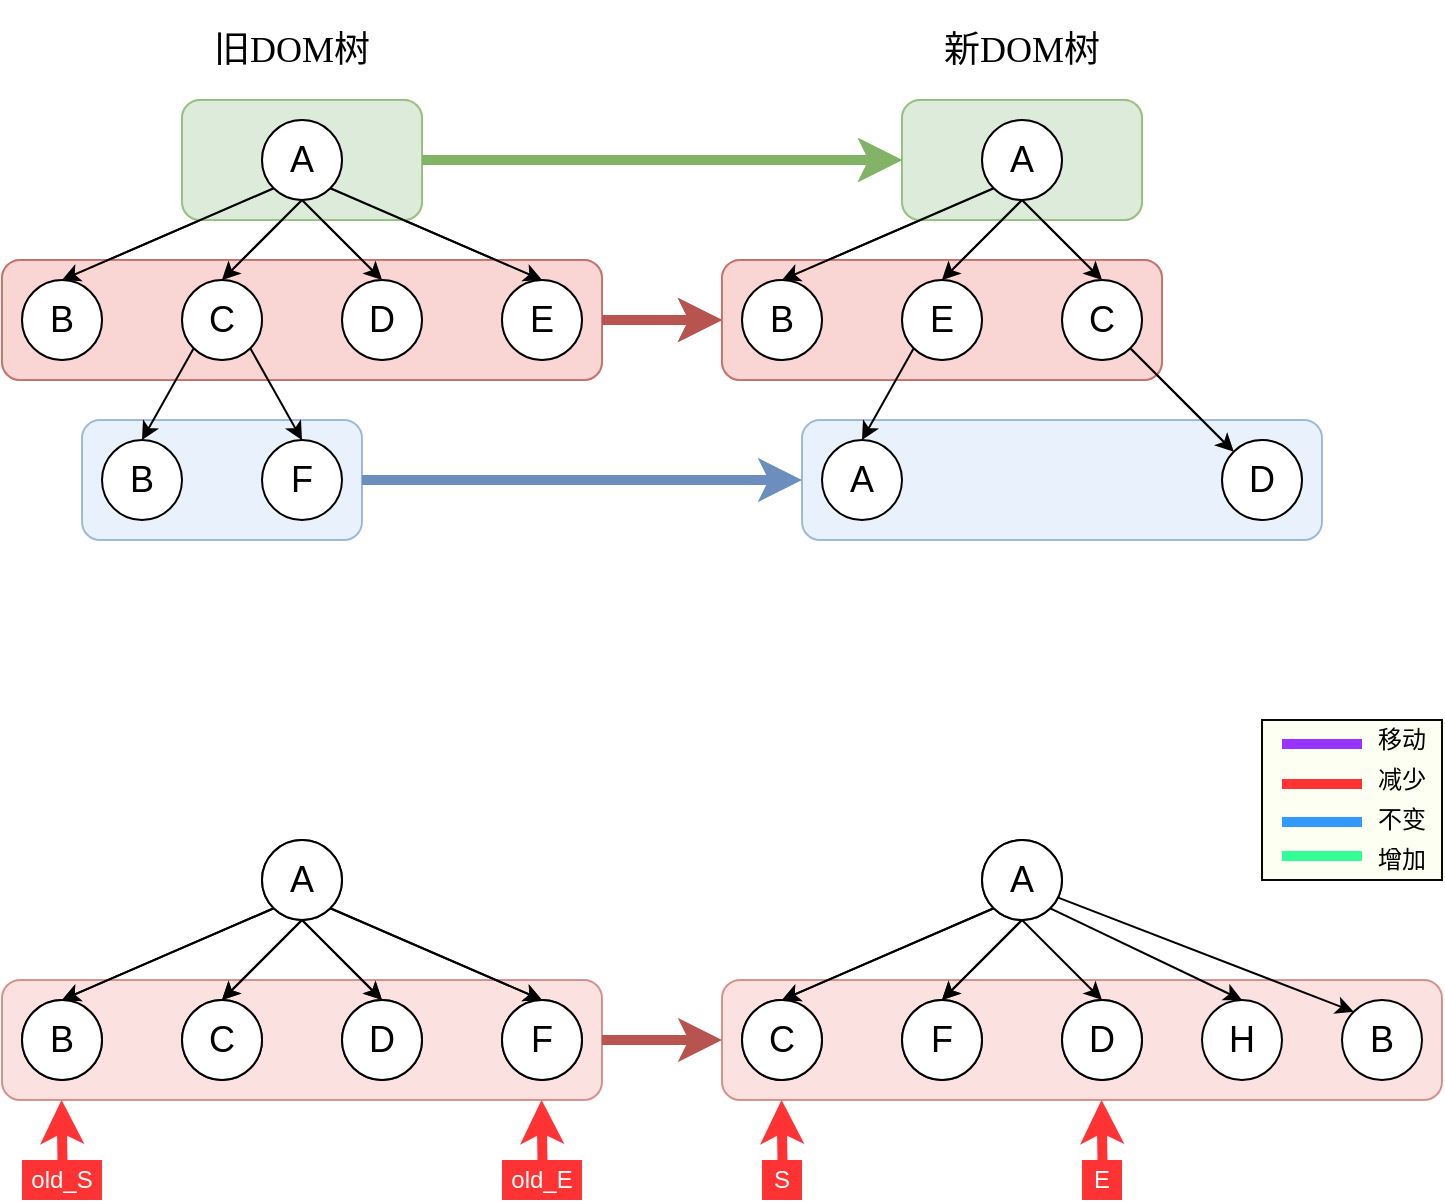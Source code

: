<mxfile version="14.2.7" type="github">
  <diagram id="vv8O67tImIsYpwHOuYqv" name="Page-1">
    <mxGraphModel dx="1550" dy="836" grid="1" gridSize="10" guides="1" tooltips="1" connect="1" arrows="1" fold="1" page="1" pageScale="1" pageWidth="827" pageHeight="1169" math="0" shadow="0">
      <root>
        <mxCell id="0" />
        <mxCell id="1" parent="0" />
        <mxCell id="xLEmRWIhqkkdyBfKkRF5-9" style="edgeStyle=none;rounded=0;orthogonalLoop=1;jettySize=auto;html=1;exitX=1;exitY=0.5;exitDx=0;exitDy=0;entryX=0;entryY=0.5;entryDx=0;entryDy=0;fillColor=#dae8fc;strokeColor=#6c8ebf;strokeWidth=5;" edge="1" parent="1" source="xLEmRWIhqkkdyBfKkRF5-8" target="DXlCyL1Qz88-cnKDvmDq-8">
          <mxGeometry relative="1" as="geometry" />
        </mxCell>
        <mxCell id="xLEmRWIhqkkdyBfKkRF5-8" value="" style="rounded=1;whiteSpace=wrap;html=1;fillColor=#dae8fc;strokeColor=#6c8ebf;opacity=60;" vertex="1" parent="1">
          <mxGeometry x="80" y="250" width="140" height="60" as="geometry" />
        </mxCell>
        <mxCell id="DXlCyL1Qz88-cnKDvmDq-97" value="" style="rounded=1;whiteSpace=wrap;html=1;fillColor=#f8cecc;strokeColor=#b85450;opacity=60;" parent="1" vertex="1">
          <mxGeometry x="40" y="530" width="300" height="60" as="geometry" />
        </mxCell>
        <mxCell id="DXlCyL1Qz88-cnKDvmDq-98" value="" style="rounded=1;whiteSpace=wrap;html=1;fillColor=#f8cecc;strokeColor=#b85450;opacity=60;" parent="1" vertex="1">
          <mxGeometry x="400" y="530" width="360" height="60" as="geometry" />
        </mxCell>
        <mxCell id="DXlCyL1Qz88-cnKDvmDq-99" style="edgeStyle=orthogonalEdgeStyle;rounded=0;orthogonalLoop=1;jettySize=auto;html=1;exitX=1;exitY=0.5;exitDx=0;exitDy=0;entryX=0;entryY=0.5;entryDx=0;entryDy=0;strokeWidth=5;fillColor=#f8cecc;strokeColor=#b85450;" parent="1" edge="1">
          <mxGeometry relative="1" as="geometry">
            <mxPoint x="340" y="560" as="sourcePoint" />
            <mxPoint x="400" y="560" as="targetPoint" />
          </mxGeometry>
        </mxCell>
        <mxCell id="DXlCyL1Qz88-cnKDvmDq-34" value="" style="rounded=1;whiteSpace=wrap;html=1;fillColor=#f8cecc;strokeColor=#b85450;opacity=60;" parent="1" vertex="1">
          <mxGeometry x="400" y="170" width="220" height="60" as="geometry" />
        </mxCell>
        <mxCell id="DXlCyL1Qz88-cnKDvmDq-33" value="" style="rounded=1;whiteSpace=wrap;html=1;fillColor=#f8cecc;strokeColor=#b85450;opacity=60;" parent="1" vertex="1">
          <mxGeometry x="40" y="170" width="300" height="60" as="geometry" />
        </mxCell>
        <mxCell id="DXlCyL1Qz88-cnKDvmDq-30" value="" style="rounded=1;whiteSpace=wrap;html=1;fillColor=#d5e8d4;strokeColor=#82b366;opacity=60;" parent="1" vertex="1">
          <mxGeometry x="130" y="90" width="120" height="60" as="geometry" />
        </mxCell>
        <mxCell id="DXlCyL1Qz88-cnKDvmDq-31" value="" style="rounded=1;whiteSpace=wrap;html=1;fillColor=#d5e8d4;strokeColor=#82b366;opacity=60;" parent="1" vertex="1">
          <mxGeometry x="490" y="90" width="120" height="60" as="geometry" />
        </mxCell>
        <mxCell id="V1IsNGdMlHH5mV4LZ8SK-8" style="rounded=0;orthogonalLoop=1;jettySize=auto;html=1;exitX=0;exitY=1;exitDx=0;exitDy=0;entryX=0.5;entryY=0;entryDx=0;entryDy=0;" parent="1" source="V1IsNGdMlHH5mV4LZ8SK-2" target="V1IsNGdMlHH5mV4LZ8SK-4" edge="1">
          <mxGeometry relative="1" as="geometry" />
        </mxCell>
        <mxCell id="V1IsNGdMlHH5mV4LZ8SK-9" style="edgeStyle=none;rounded=0;orthogonalLoop=1;jettySize=auto;html=1;exitX=0.5;exitY=1;exitDx=0;exitDy=0;entryX=0.5;entryY=0;entryDx=0;entryDy=0;" parent="1" source="V1IsNGdMlHH5mV4LZ8SK-2" target="V1IsNGdMlHH5mV4LZ8SK-5" edge="1">
          <mxGeometry relative="1" as="geometry" />
        </mxCell>
        <mxCell id="V1IsNGdMlHH5mV4LZ8SK-10" style="edgeStyle=none;rounded=0;orthogonalLoop=1;jettySize=auto;html=1;exitX=0.5;exitY=1;exitDx=0;exitDy=0;entryX=0.5;entryY=0;entryDx=0;entryDy=0;" parent="1" source="V1IsNGdMlHH5mV4LZ8SK-2" target="V1IsNGdMlHH5mV4LZ8SK-6" edge="1">
          <mxGeometry relative="1" as="geometry" />
        </mxCell>
        <mxCell id="V1IsNGdMlHH5mV4LZ8SK-11" style="edgeStyle=none;rounded=0;orthogonalLoop=1;jettySize=auto;html=1;exitX=1;exitY=1;exitDx=0;exitDy=0;entryX=0.5;entryY=0;entryDx=0;entryDy=0;" parent="1" source="V1IsNGdMlHH5mV4LZ8SK-2" target="V1IsNGdMlHH5mV4LZ8SK-7" edge="1">
          <mxGeometry relative="1" as="geometry" />
        </mxCell>
        <mxCell id="V1IsNGdMlHH5mV4LZ8SK-2" value="&lt;font style=&quot;font-size: 18px&quot;&gt;A&lt;/font&gt;" style="ellipse;whiteSpace=wrap;html=1;aspect=fixed;" parent="1" vertex="1">
          <mxGeometry x="170" y="100" width="40" height="40" as="geometry" />
        </mxCell>
        <mxCell id="V1IsNGdMlHH5mV4LZ8SK-4" value="&lt;font style=&quot;font-size: 18px&quot;&gt;B&lt;/font&gt;" style="ellipse;whiteSpace=wrap;html=1;aspect=fixed;" parent="1" vertex="1">
          <mxGeometry x="50" y="180" width="40" height="40" as="geometry" />
        </mxCell>
        <mxCell id="V1IsNGdMlHH5mV4LZ8SK-5" value="&lt;font style=&quot;font-size: 18px&quot;&gt;C&lt;/font&gt;" style="ellipse;whiteSpace=wrap;html=1;aspect=fixed;" parent="1" vertex="1">
          <mxGeometry x="130" y="180" width="40" height="40" as="geometry" />
        </mxCell>
        <mxCell id="V1IsNGdMlHH5mV4LZ8SK-6" value="&lt;font style=&quot;font-size: 18px&quot;&gt;D&lt;/font&gt;" style="ellipse;whiteSpace=wrap;html=1;aspect=fixed;" parent="1" vertex="1">
          <mxGeometry x="210" y="180" width="40" height="40" as="geometry" />
        </mxCell>
        <mxCell id="V1IsNGdMlHH5mV4LZ8SK-7" value="&lt;font style=&quot;font-size: 18px&quot;&gt;E&lt;/font&gt;" style="ellipse;whiteSpace=wrap;html=1;aspect=fixed;" parent="1" vertex="1">
          <mxGeometry x="290" y="180" width="40" height="40" as="geometry" />
        </mxCell>
        <mxCell id="V1IsNGdMlHH5mV4LZ8SK-13" style="rounded=0;orthogonalLoop=1;jettySize=auto;html=1;exitX=0;exitY=1;exitDx=0;exitDy=0;entryX=0.5;entryY=0;entryDx=0;entryDy=0;" parent="1" source="V1IsNGdMlHH5mV4LZ8SK-17" target="V1IsNGdMlHH5mV4LZ8SK-18" edge="1">
          <mxGeometry relative="1" as="geometry" />
        </mxCell>
        <mxCell id="V1IsNGdMlHH5mV4LZ8SK-14" style="edgeStyle=none;rounded=0;orthogonalLoop=1;jettySize=auto;html=1;exitX=0.5;exitY=1;exitDx=0;exitDy=0;entryX=0.5;entryY=0;entryDx=0;entryDy=0;" parent="1" source="V1IsNGdMlHH5mV4LZ8SK-17" target="V1IsNGdMlHH5mV4LZ8SK-19" edge="1">
          <mxGeometry relative="1" as="geometry" />
        </mxCell>
        <mxCell id="V1IsNGdMlHH5mV4LZ8SK-15" style="edgeStyle=none;rounded=0;orthogonalLoop=1;jettySize=auto;html=1;exitX=0.5;exitY=1;exitDx=0;exitDy=0;entryX=0.5;entryY=0;entryDx=0;entryDy=0;" parent="1" source="V1IsNGdMlHH5mV4LZ8SK-17" target="V1IsNGdMlHH5mV4LZ8SK-20" edge="1">
          <mxGeometry relative="1" as="geometry" />
        </mxCell>
        <mxCell id="V1IsNGdMlHH5mV4LZ8SK-16" style="edgeStyle=none;rounded=0;orthogonalLoop=1;jettySize=auto;html=1;exitX=1;exitY=1;exitDx=0;exitDy=0;entryX=0;entryY=0;entryDx=0;entryDy=0;" parent="1" source="V1IsNGdMlHH5mV4LZ8SK-20" target="V1IsNGdMlHH5mV4LZ8SK-21" edge="1">
          <mxGeometry relative="1" as="geometry" />
        </mxCell>
        <mxCell id="V1IsNGdMlHH5mV4LZ8SK-17" value="&lt;font style=&quot;font-size: 18px&quot;&gt;A&lt;/font&gt;" style="ellipse;whiteSpace=wrap;html=1;aspect=fixed;" parent="1" vertex="1">
          <mxGeometry x="530" y="100" width="40" height="40" as="geometry" />
        </mxCell>
        <mxCell id="V1IsNGdMlHH5mV4LZ8SK-18" value="&lt;font style=&quot;font-size: 18px&quot;&gt;B&lt;/font&gt;" style="ellipse;whiteSpace=wrap;html=1;aspect=fixed;" parent="1" vertex="1">
          <mxGeometry x="410" y="180" width="40" height="40" as="geometry" />
        </mxCell>
        <mxCell id="V1IsNGdMlHH5mV4LZ8SK-19" value="&lt;font style=&quot;font-size: 18px&quot;&gt;E&lt;/font&gt;" style="ellipse;whiteSpace=wrap;html=1;aspect=fixed;" parent="1" vertex="1">
          <mxGeometry x="490" y="180" width="40" height="40" as="geometry" />
        </mxCell>
        <mxCell id="V1IsNGdMlHH5mV4LZ8SK-20" value="&lt;font style=&quot;font-size: 18px&quot;&gt;C&lt;/font&gt;" style="ellipse;whiteSpace=wrap;html=1;aspect=fixed;" parent="1" vertex="1">
          <mxGeometry x="570" y="180" width="40" height="40" as="geometry" />
        </mxCell>
        <mxCell id="V1IsNGdMlHH5mV4LZ8SK-21" value="&lt;font style=&quot;font-size: 18px&quot;&gt;D&lt;/font&gt;" style="ellipse;whiteSpace=wrap;html=1;aspect=fixed;" parent="1" vertex="1">
          <mxGeometry x="650" y="260" width="40" height="40" as="geometry" />
        </mxCell>
        <mxCell id="DXlCyL1Qz88-cnKDvmDq-4" style="edgeStyle=orthogonalEdgeStyle;rounded=0;orthogonalLoop=1;jettySize=auto;html=1;exitX=1;exitY=0.5;exitDx=0;exitDy=0;entryX=0;entryY=0.5;entryDx=0;entryDy=0;fillColor=#d5e8d4;strokeColor=#82b366;strokeWidth=5;" parent="1" source="DXlCyL1Qz88-cnKDvmDq-2" target="DXlCyL1Qz88-cnKDvmDq-3" edge="1">
          <mxGeometry relative="1" as="geometry" />
        </mxCell>
        <mxCell id="DXlCyL1Qz88-cnKDvmDq-2" value="" style="rounded=1;whiteSpace=wrap;html=1;fillColor=#d5e8d4;strokeColor=#82b366;opacity=60;" parent="1" vertex="1">
          <mxGeometry x="130" y="90" width="120" height="60" as="geometry" />
        </mxCell>
        <mxCell id="DXlCyL1Qz88-cnKDvmDq-3" value="" style="rounded=1;whiteSpace=wrap;html=1;fillColor=#d5e8d4;strokeColor=#82b366;opacity=60;" parent="1" vertex="1">
          <mxGeometry x="490" y="90" width="120" height="60" as="geometry" />
        </mxCell>
        <mxCell id="DXlCyL1Qz88-cnKDvmDq-7" style="edgeStyle=orthogonalEdgeStyle;rounded=0;orthogonalLoop=1;jettySize=auto;html=1;exitX=1;exitY=0.5;exitDx=0;exitDy=0;entryX=0;entryY=0.5;entryDx=0;entryDy=0;strokeWidth=5;fillColor=#f8cecc;strokeColor=#b85450;" parent="1" source="DXlCyL1Qz88-cnKDvmDq-5" target="DXlCyL1Qz88-cnKDvmDq-6" edge="1">
          <mxGeometry relative="1" as="geometry" />
        </mxCell>
        <mxCell id="DXlCyL1Qz88-cnKDvmDq-5" value="" style="rounded=1;whiteSpace=wrap;html=1;fillColor=#f8cecc;strokeColor=#b85450;opacity=60;" parent="1" vertex="1">
          <mxGeometry x="40" y="170" width="300" height="60" as="geometry" />
        </mxCell>
        <mxCell id="DXlCyL1Qz88-cnKDvmDq-6" value="" style="rounded=1;whiteSpace=wrap;html=1;fillColor=#f8cecc;strokeColor=#b85450;opacity=60;" parent="1" vertex="1">
          <mxGeometry x="400" y="170" width="220" height="60" as="geometry" />
        </mxCell>
        <mxCell id="DXlCyL1Qz88-cnKDvmDq-8" value="" style="rounded=1;whiteSpace=wrap;html=1;fillColor=#dae8fc;strokeColor=#6c8ebf;opacity=60;" parent="1" vertex="1">
          <mxGeometry x="440" y="250" width="260" height="60" as="geometry" />
        </mxCell>
        <mxCell id="DXlCyL1Qz88-cnKDvmDq-11" style="rounded=0;orthogonalLoop=1;jettySize=auto;html=1;exitX=0;exitY=1;exitDx=0;exitDy=0;entryX=0.5;entryY=0;entryDx=0;entryDy=0;" parent="1" source="DXlCyL1Qz88-cnKDvmDq-15" target="DXlCyL1Qz88-cnKDvmDq-16" edge="1">
          <mxGeometry relative="1" as="geometry" />
        </mxCell>
        <mxCell id="DXlCyL1Qz88-cnKDvmDq-12" style="edgeStyle=none;rounded=0;orthogonalLoop=1;jettySize=auto;html=1;exitX=0.5;exitY=1;exitDx=0;exitDy=0;entryX=0.5;entryY=0;entryDx=0;entryDy=0;" parent="1" source="DXlCyL1Qz88-cnKDvmDq-15" target="DXlCyL1Qz88-cnKDvmDq-17" edge="1">
          <mxGeometry relative="1" as="geometry" />
        </mxCell>
        <mxCell id="DXlCyL1Qz88-cnKDvmDq-13" style="edgeStyle=none;rounded=0;orthogonalLoop=1;jettySize=auto;html=1;exitX=0.5;exitY=1;exitDx=0;exitDy=0;entryX=0.5;entryY=0;entryDx=0;entryDy=0;" parent="1" source="DXlCyL1Qz88-cnKDvmDq-15" target="DXlCyL1Qz88-cnKDvmDq-18" edge="1">
          <mxGeometry relative="1" as="geometry" />
        </mxCell>
        <mxCell id="DXlCyL1Qz88-cnKDvmDq-14" style="edgeStyle=none;rounded=0;orthogonalLoop=1;jettySize=auto;html=1;exitX=1;exitY=1;exitDx=0;exitDy=0;entryX=0.5;entryY=0;entryDx=0;entryDy=0;" parent="1" source="DXlCyL1Qz88-cnKDvmDq-15" target="DXlCyL1Qz88-cnKDvmDq-19" edge="1">
          <mxGeometry relative="1" as="geometry" />
        </mxCell>
        <mxCell id="DXlCyL1Qz88-cnKDvmDq-15" value="&lt;font style=&quot;font-size: 18px&quot;&gt;A&lt;/font&gt;" style="ellipse;whiteSpace=wrap;html=1;aspect=fixed;" parent="1" vertex="1">
          <mxGeometry x="170" y="100" width="40" height="40" as="geometry" />
        </mxCell>
        <mxCell id="DXlCyL1Qz88-cnKDvmDq-16" value="&lt;font style=&quot;font-size: 18px&quot;&gt;B&lt;/font&gt;" style="ellipse;whiteSpace=wrap;html=1;aspect=fixed;" parent="1" vertex="1">
          <mxGeometry x="50" y="180" width="40" height="40" as="geometry" />
        </mxCell>
        <mxCell id="xLEmRWIhqkkdyBfKkRF5-3" style="rounded=0;orthogonalLoop=1;jettySize=auto;html=1;exitX=0;exitY=1;exitDx=0;exitDy=0;entryX=0.5;entryY=0;entryDx=0;entryDy=0;" edge="1" parent="1" source="DXlCyL1Qz88-cnKDvmDq-17" target="xLEmRWIhqkkdyBfKkRF5-2">
          <mxGeometry relative="1" as="geometry" />
        </mxCell>
        <mxCell id="xLEmRWIhqkkdyBfKkRF5-5" style="edgeStyle=none;rounded=0;orthogonalLoop=1;jettySize=auto;html=1;exitX=1;exitY=1;exitDx=0;exitDy=0;entryX=0.5;entryY=0;entryDx=0;entryDy=0;" edge="1" parent="1" source="DXlCyL1Qz88-cnKDvmDq-17" target="xLEmRWIhqkkdyBfKkRF5-4">
          <mxGeometry relative="1" as="geometry" />
        </mxCell>
        <mxCell id="DXlCyL1Qz88-cnKDvmDq-17" value="&lt;font style=&quot;font-size: 18px&quot;&gt;C&lt;/font&gt;" style="ellipse;whiteSpace=wrap;html=1;aspect=fixed;" parent="1" vertex="1">
          <mxGeometry x="130" y="180" width="40" height="40" as="geometry" />
        </mxCell>
        <mxCell id="DXlCyL1Qz88-cnKDvmDq-18" value="&lt;font style=&quot;font-size: 18px&quot;&gt;D&lt;/font&gt;" style="ellipse;whiteSpace=wrap;html=1;aspect=fixed;" parent="1" vertex="1">
          <mxGeometry x="210" y="180" width="40" height="40" as="geometry" />
        </mxCell>
        <mxCell id="DXlCyL1Qz88-cnKDvmDq-19" value="&lt;font style=&quot;font-size: 18px&quot;&gt;E&lt;/font&gt;" style="ellipse;whiteSpace=wrap;html=1;aspect=fixed;" parent="1" vertex="1">
          <mxGeometry x="290" y="180" width="40" height="40" as="geometry" />
        </mxCell>
        <mxCell id="DXlCyL1Qz88-cnKDvmDq-20" style="rounded=0;orthogonalLoop=1;jettySize=auto;html=1;exitX=0;exitY=1;exitDx=0;exitDy=0;entryX=0.5;entryY=0;entryDx=0;entryDy=0;" parent="1" source="DXlCyL1Qz88-cnKDvmDq-24" target="DXlCyL1Qz88-cnKDvmDq-25" edge="1">
          <mxGeometry relative="1" as="geometry" />
        </mxCell>
        <mxCell id="DXlCyL1Qz88-cnKDvmDq-21" style="edgeStyle=none;rounded=0;orthogonalLoop=1;jettySize=auto;html=1;exitX=0.5;exitY=1;exitDx=0;exitDy=0;entryX=0.5;entryY=0;entryDx=0;entryDy=0;" parent="1" source="DXlCyL1Qz88-cnKDvmDq-24" target="DXlCyL1Qz88-cnKDvmDq-26" edge="1">
          <mxGeometry relative="1" as="geometry" />
        </mxCell>
        <mxCell id="DXlCyL1Qz88-cnKDvmDq-22" style="edgeStyle=none;rounded=0;orthogonalLoop=1;jettySize=auto;html=1;exitX=0.5;exitY=1;exitDx=0;exitDy=0;entryX=0.5;entryY=0;entryDx=0;entryDy=0;" parent="1" source="DXlCyL1Qz88-cnKDvmDq-24" target="DXlCyL1Qz88-cnKDvmDq-27" edge="1">
          <mxGeometry relative="1" as="geometry" />
        </mxCell>
        <mxCell id="DXlCyL1Qz88-cnKDvmDq-23" style="edgeStyle=none;rounded=0;orthogonalLoop=1;jettySize=auto;html=1;exitX=1;exitY=1;exitDx=0;exitDy=0;entryX=0;entryY=0;entryDx=0;entryDy=0;" parent="1" source="DXlCyL1Qz88-cnKDvmDq-27" target="DXlCyL1Qz88-cnKDvmDq-28" edge="1">
          <mxGeometry relative="1" as="geometry" />
        </mxCell>
        <mxCell id="DXlCyL1Qz88-cnKDvmDq-24" value="&lt;font style=&quot;font-size: 18px&quot;&gt;A&lt;/font&gt;" style="ellipse;whiteSpace=wrap;html=1;aspect=fixed;" parent="1" vertex="1">
          <mxGeometry x="530" y="100" width="40" height="40" as="geometry" />
        </mxCell>
        <mxCell id="DXlCyL1Qz88-cnKDvmDq-25" value="&lt;font style=&quot;font-size: 18px&quot;&gt;B&lt;/font&gt;" style="ellipse;whiteSpace=wrap;html=1;aspect=fixed;" parent="1" vertex="1">
          <mxGeometry x="410" y="180" width="40" height="40" as="geometry" />
        </mxCell>
        <mxCell id="xLEmRWIhqkkdyBfKkRF5-6" style="edgeStyle=none;rounded=0;orthogonalLoop=1;jettySize=auto;html=1;exitX=0;exitY=1;exitDx=0;exitDy=0;entryX=0.5;entryY=0;entryDx=0;entryDy=0;" edge="1" parent="1" source="DXlCyL1Qz88-cnKDvmDq-26" target="xLEmRWIhqkkdyBfKkRF5-7">
          <mxGeometry relative="1" as="geometry">
            <mxPoint x="480" y="270" as="targetPoint" />
          </mxGeometry>
        </mxCell>
        <mxCell id="DXlCyL1Qz88-cnKDvmDq-26" value="&lt;font style=&quot;font-size: 18px&quot;&gt;E&lt;/font&gt;" style="ellipse;whiteSpace=wrap;html=1;aspect=fixed;" parent="1" vertex="1">
          <mxGeometry x="490" y="180" width="40" height="40" as="geometry" />
        </mxCell>
        <mxCell id="DXlCyL1Qz88-cnKDvmDq-27" value="&lt;font style=&quot;font-size: 18px&quot;&gt;C&lt;/font&gt;" style="ellipse;whiteSpace=wrap;html=1;aspect=fixed;" parent="1" vertex="1">
          <mxGeometry x="570" y="180" width="40" height="40" as="geometry" />
        </mxCell>
        <mxCell id="DXlCyL1Qz88-cnKDvmDq-28" value="&lt;font style=&quot;font-size: 18px&quot;&gt;D&lt;/font&gt;" style="ellipse;whiteSpace=wrap;html=1;aspect=fixed;" parent="1" vertex="1">
          <mxGeometry x="650" y="260" width="40" height="40" as="geometry" />
        </mxCell>
        <mxCell id="DXlCyL1Qz88-cnKDvmDq-29" style="edgeStyle=orthogonalEdgeStyle;rounded=0;orthogonalLoop=1;jettySize=auto;html=1;exitX=1;exitY=0.5;exitDx=0;exitDy=0;entryX=0;entryY=0.5;entryDx=0;entryDy=0;fillColor=#d5e8d4;strokeColor=#82b366;strokeWidth=5;" parent="1" source="DXlCyL1Qz88-cnKDvmDq-30" target="DXlCyL1Qz88-cnKDvmDq-31" edge="1">
          <mxGeometry relative="1" as="geometry" />
        </mxCell>
        <mxCell id="DXlCyL1Qz88-cnKDvmDq-32" style="edgeStyle=orthogonalEdgeStyle;rounded=0;orthogonalLoop=1;jettySize=auto;html=1;exitX=1;exitY=0.5;exitDx=0;exitDy=0;entryX=0;entryY=0.5;entryDx=0;entryDy=0;strokeWidth=5;fillColor=#f8cecc;strokeColor=#b85450;" parent="1" source="DXlCyL1Qz88-cnKDvmDq-33" target="DXlCyL1Qz88-cnKDvmDq-34" edge="1">
          <mxGeometry relative="1" as="geometry" />
        </mxCell>
        <mxCell id="DXlCyL1Qz88-cnKDvmDq-37" value="&lt;font face=&quot;Times New Roman&quot; style=&quot;font-size: 18px&quot;&gt;新DOM树&lt;/font&gt;" style="text;html=1;strokeColor=none;fillColor=none;align=center;verticalAlign=middle;whiteSpace=wrap;rounded=0;" parent="1" vertex="1">
          <mxGeometry x="495" y="40" width="110" height="50" as="geometry" />
        </mxCell>
        <mxCell id="DXlCyL1Qz88-cnKDvmDq-38" value="&lt;font face=&quot;Times New Roman&quot; style=&quot;font-size: 18px&quot;&gt;旧DOM树&lt;/font&gt;" style="text;html=1;strokeColor=none;fillColor=none;align=center;verticalAlign=middle;whiteSpace=wrap;rounded=0;" parent="1" vertex="1">
          <mxGeometry x="130" y="40" width="110" height="50" as="geometry" />
        </mxCell>
        <mxCell id="DXlCyL1Qz88-cnKDvmDq-39" style="rounded=0;orthogonalLoop=1;jettySize=auto;html=1;exitX=0;exitY=1;exitDx=0;exitDy=0;entryX=0.5;entryY=0;entryDx=0;entryDy=0;" parent="1" source="DXlCyL1Qz88-cnKDvmDq-43" target="DXlCyL1Qz88-cnKDvmDq-44" edge="1">
          <mxGeometry relative="1" as="geometry" />
        </mxCell>
        <mxCell id="DXlCyL1Qz88-cnKDvmDq-40" style="edgeStyle=none;rounded=0;orthogonalLoop=1;jettySize=auto;html=1;exitX=0.5;exitY=1;exitDx=0;exitDy=0;entryX=0.5;entryY=0;entryDx=0;entryDy=0;" parent="1" source="DXlCyL1Qz88-cnKDvmDq-43" target="DXlCyL1Qz88-cnKDvmDq-45" edge="1">
          <mxGeometry relative="1" as="geometry" />
        </mxCell>
        <mxCell id="DXlCyL1Qz88-cnKDvmDq-41" style="edgeStyle=none;rounded=0;orthogonalLoop=1;jettySize=auto;html=1;exitX=0.5;exitY=1;exitDx=0;exitDy=0;entryX=0.5;entryY=0;entryDx=0;entryDy=0;" parent="1" source="DXlCyL1Qz88-cnKDvmDq-43" target="DXlCyL1Qz88-cnKDvmDq-46" edge="1">
          <mxGeometry relative="1" as="geometry" />
        </mxCell>
        <mxCell id="DXlCyL1Qz88-cnKDvmDq-42" style="edgeStyle=none;rounded=0;orthogonalLoop=1;jettySize=auto;html=1;exitX=1;exitY=1;exitDx=0;exitDy=0;entryX=0.5;entryY=0;entryDx=0;entryDy=0;" parent="1" source="DXlCyL1Qz88-cnKDvmDq-43" target="DXlCyL1Qz88-cnKDvmDq-47" edge="1">
          <mxGeometry relative="1" as="geometry" />
        </mxCell>
        <mxCell id="DXlCyL1Qz88-cnKDvmDq-43" value="&lt;font style=&quot;font-size: 18px&quot;&gt;A&lt;/font&gt;" style="ellipse;whiteSpace=wrap;html=1;aspect=fixed;" parent="1" vertex="1">
          <mxGeometry x="170" y="460" width="40" height="40" as="geometry" />
        </mxCell>
        <mxCell id="DXlCyL1Qz88-cnKDvmDq-44" value="&lt;font style=&quot;font-size: 18px&quot;&gt;B&lt;/font&gt;" style="ellipse;whiteSpace=wrap;html=1;aspect=fixed;" parent="1" vertex="1">
          <mxGeometry x="50" y="540" width="40" height="40" as="geometry" />
        </mxCell>
        <mxCell id="DXlCyL1Qz88-cnKDvmDq-45" value="&lt;font style=&quot;font-size: 18px&quot;&gt;C&lt;/font&gt;" style="ellipse;whiteSpace=wrap;html=1;aspect=fixed;" parent="1" vertex="1">
          <mxGeometry x="130" y="540" width="40" height="40" as="geometry" />
        </mxCell>
        <mxCell id="DXlCyL1Qz88-cnKDvmDq-46" value="&lt;font style=&quot;font-size: 18px&quot;&gt;D&lt;/font&gt;" style="ellipse;whiteSpace=wrap;html=1;aspect=fixed;" parent="1" vertex="1">
          <mxGeometry x="210" y="540" width="40" height="40" as="geometry" />
        </mxCell>
        <mxCell id="DXlCyL1Qz88-cnKDvmDq-47" value="&lt;font style=&quot;font-size: 18px&quot;&gt;E&lt;/font&gt;" style="ellipse;whiteSpace=wrap;html=1;aspect=fixed;" parent="1" vertex="1">
          <mxGeometry x="290" y="540" width="40" height="40" as="geometry" />
        </mxCell>
        <mxCell id="DXlCyL1Qz88-cnKDvmDq-48" style="rounded=0;orthogonalLoop=1;jettySize=auto;html=1;exitX=0;exitY=1;exitDx=0;exitDy=0;entryX=0.5;entryY=0;entryDx=0;entryDy=0;" parent="1" source="DXlCyL1Qz88-cnKDvmDq-52" target="DXlCyL1Qz88-cnKDvmDq-53" edge="1">
          <mxGeometry relative="1" as="geometry" />
        </mxCell>
        <mxCell id="DXlCyL1Qz88-cnKDvmDq-49" style="edgeStyle=none;rounded=0;orthogonalLoop=1;jettySize=auto;html=1;exitX=0.5;exitY=1;exitDx=0;exitDy=0;entryX=0.5;entryY=0;entryDx=0;entryDy=0;" parent="1" source="DXlCyL1Qz88-cnKDvmDq-52" target="DXlCyL1Qz88-cnKDvmDq-54" edge="1">
          <mxGeometry relative="1" as="geometry" />
        </mxCell>
        <mxCell id="DXlCyL1Qz88-cnKDvmDq-50" style="edgeStyle=none;rounded=0;orthogonalLoop=1;jettySize=auto;html=1;exitX=0.5;exitY=1;exitDx=0;exitDy=0;entryX=0.5;entryY=0;entryDx=0;entryDy=0;" parent="1" source="DXlCyL1Qz88-cnKDvmDq-52" target="DXlCyL1Qz88-cnKDvmDq-55" edge="1">
          <mxGeometry relative="1" as="geometry" />
        </mxCell>
        <mxCell id="DXlCyL1Qz88-cnKDvmDq-52" value="&lt;font style=&quot;font-size: 18px&quot;&gt;A&lt;/font&gt;" style="ellipse;whiteSpace=wrap;html=1;aspect=fixed;" parent="1" vertex="1">
          <mxGeometry x="530" y="460" width="40" height="40" as="geometry" />
        </mxCell>
        <mxCell id="DXlCyL1Qz88-cnKDvmDq-53" value="&lt;font style=&quot;font-size: 18px&quot;&gt;B&lt;/font&gt;" style="ellipse;whiteSpace=wrap;html=1;aspect=fixed;" parent="1" vertex="1">
          <mxGeometry x="410" y="540" width="40" height="40" as="geometry" />
        </mxCell>
        <mxCell id="DXlCyL1Qz88-cnKDvmDq-54" value="&lt;font style=&quot;font-size: 18px&quot;&gt;E&lt;/font&gt;" style="ellipse;whiteSpace=wrap;html=1;aspect=fixed;" parent="1" vertex="1">
          <mxGeometry x="490" y="540" width="40" height="40" as="geometry" />
        </mxCell>
        <mxCell id="DXlCyL1Qz88-cnKDvmDq-55" value="&lt;font style=&quot;font-size: 18px&quot;&gt;C&lt;/font&gt;" style="ellipse;whiteSpace=wrap;html=1;aspect=fixed;" parent="1" vertex="1">
          <mxGeometry x="570" y="540" width="40" height="40" as="geometry" />
        </mxCell>
        <mxCell id="DXlCyL1Qz88-cnKDvmDq-65" style="rounded=0;orthogonalLoop=1;jettySize=auto;html=1;exitX=0;exitY=1;exitDx=0;exitDy=0;entryX=0.5;entryY=0;entryDx=0;entryDy=0;" parent="1" source="DXlCyL1Qz88-cnKDvmDq-69" target="DXlCyL1Qz88-cnKDvmDq-70" edge="1">
          <mxGeometry relative="1" as="geometry" />
        </mxCell>
        <mxCell id="DXlCyL1Qz88-cnKDvmDq-66" style="edgeStyle=none;rounded=0;orthogonalLoop=1;jettySize=auto;html=1;exitX=0.5;exitY=1;exitDx=0;exitDy=0;entryX=0.5;entryY=0;entryDx=0;entryDy=0;" parent="1" source="DXlCyL1Qz88-cnKDvmDq-69" target="DXlCyL1Qz88-cnKDvmDq-71" edge="1">
          <mxGeometry relative="1" as="geometry" />
        </mxCell>
        <mxCell id="DXlCyL1Qz88-cnKDvmDq-67" style="edgeStyle=none;rounded=0;orthogonalLoop=1;jettySize=auto;html=1;exitX=0.5;exitY=1;exitDx=0;exitDy=0;entryX=0.5;entryY=0;entryDx=0;entryDy=0;" parent="1" source="DXlCyL1Qz88-cnKDvmDq-69" target="DXlCyL1Qz88-cnKDvmDq-72" edge="1">
          <mxGeometry relative="1" as="geometry" />
        </mxCell>
        <mxCell id="DXlCyL1Qz88-cnKDvmDq-68" style="edgeStyle=none;rounded=0;orthogonalLoop=1;jettySize=auto;html=1;exitX=1;exitY=1;exitDx=0;exitDy=0;entryX=0.5;entryY=0;entryDx=0;entryDy=0;" parent="1" source="DXlCyL1Qz88-cnKDvmDq-69" target="DXlCyL1Qz88-cnKDvmDq-73" edge="1">
          <mxGeometry relative="1" as="geometry" />
        </mxCell>
        <mxCell id="DXlCyL1Qz88-cnKDvmDq-69" value="&lt;font style=&quot;font-size: 18px&quot;&gt;A&lt;/font&gt;" style="ellipse;whiteSpace=wrap;html=1;aspect=fixed;" parent="1" vertex="1">
          <mxGeometry x="170" y="460" width="40" height="40" as="geometry" />
        </mxCell>
        <mxCell id="DXlCyL1Qz88-cnKDvmDq-70" value="&lt;font style=&quot;font-size: 18px&quot;&gt;B&lt;/font&gt;" style="ellipse;whiteSpace=wrap;html=1;aspect=fixed;" parent="1" vertex="1">
          <mxGeometry x="50" y="540" width="40" height="40" as="geometry" />
        </mxCell>
        <mxCell id="DXlCyL1Qz88-cnKDvmDq-71" value="&lt;font style=&quot;font-size: 18px&quot;&gt;C&lt;/font&gt;" style="ellipse;whiteSpace=wrap;html=1;aspect=fixed;" parent="1" vertex="1">
          <mxGeometry x="130" y="540" width="40" height="40" as="geometry" />
        </mxCell>
        <mxCell id="DXlCyL1Qz88-cnKDvmDq-72" value="&lt;font style=&quot;font-size: 18px&quot;&gt;D&lt;/font&gt;" style="ellipse;whiteSpace=wrap;html=1;aspect=fixed;" parent="1" vertex="1">
          <mxGeometry x="210" y="540" width="40" height="40" as="geometry" />
        </mxCell>
        <mxCell id="DXlCyL1Qz88-cnKDvmDq-73" value="&lt;font style=&quot;font-size: 18px&quot;&gt;F&lt;/font&gt;" style="ellipse;whiteSpace=wrap;html=1;aspect=fixed;" parent="1" vertex="1">
          <mxGeometry x="290" y="540" width="40" height="40" as="geometry" />
        </mxCell>
        <mxCell id="DXlCyL1Qz88-cnKDvmDq-74" style="rounded=0;orthogonalLoop=1;jettySize=auto;html=1;exitX=0;exitY=1;exitDx=0;exitDy=0;entryX=0.5;entryY=0;entryDx=0;entryDy=0;" parent="1" source="DXlCyL1Qz88-cnKDvmDq-78" target="DXlCyL1Qz88-cnKDvmDq-79" edge="1">
          <mxGeometry relative="1" as="geometry" />
        </mxCell>
        <mxCell id="DXlCyL1Qz88-cnKDvmDq-75" style="edgeStyle=none;rounded=0;orthogonalLoop=1;jettySize=auto;html=1;exitX=0.5;exitY=1;exitDx=0;exitDy=0;entryX=0.5;entryY=0;entryDx=0;entryDy=0;" parent="1" source="DXlCyL1Qz88-cnKDvmDq-78" target="DXlCyL1Qz88-cnKDvmDq-80" edge="1">
          <mxGeometry relative="1" as="geometry" />
        </mxCell>
        <mxCell id="xLEmRWIhqkkdyBfKkRF5-12" style="edgeStyle=none;rounded=0;orthogonalLoop=1;jettySize=auto;html=1;exitX=1;exitY=1;exitDx=0;exitDy=0;entryX=0.5;entryY=0;entryDx=0;entryDy=0;strokeWidth=1;" edge="1" parent="1" source="DXlCyL1Qz88-cnKDvmDq-78" target="xLEmRWIhqkkdyBfKkRF5-10">
          <mxGeometry relative="1" as="geometry" />
        </mxCell>
        <mxCell id="xLEmRWIhqkkdyBfKkRF5-13" style="edgeStyle=none;rounded=0;orthogonalLoop=1;jettySize=auto;html=1;entryX=0;entryY=0;entryDx=0;entryDy=0;strokeWidth=1;exitX=0.936;exitY=0.714;exitDx=0;exitDy=0;exitPerimeter=0;" edge="1" parent="1" source="DXlCyL1Qz88-cnKDvmDq-78" target="xLEmRWIhqkkdyBfKkRF5-11">
          <mxGeometry relative="1" as="geometry">
            <mxPoint x="570" y="490" as="sourcePoint" />
          </mxGeometry>
        </mxCell>
        <mxCell id="DXlCyL1Qz88-cnKDvmDq-78" value="&lt;font style=&quot;font-size: 18px&quot;&gt;A&lt;/font&gt;" style="ellipse;whiteSpace=wrap;html=1;aspect=fixed;" parent="1" vertex="1">
          <mxGeometry x="530" y="460" width="40" height="40" as="geometry" />
        </mxCell>
        <mxCell id="DXlCyL1Qz88-cnKDvmDq-79" value="&lt;font style=&quot;font-size: 18px&quot;&gt;C&lt;/font&gt;" style="ellipse;whiteSpace=wrap;html=1;aspect=fixed;" parent="1" vertex="1">
          <mxGeometry x="410" y="540" width="40" height="40" as="geometry" />
        </mxCell>
        <mxCell id="DXlCyL1Qz88-cnKDvmDq-80" value="&lt;font style=&quot;font-size: 18px&quot;&gt;F&lt;/font&gt;" style="ellipse;whiteSpace=wrap;html=1;aspect=fixed;" parent="1" vertex="1">
          <mxGeometry x="490" y="540" width="40" height="40" as="geometry" />
        </mxCell>
        <mxCell id="DXlCyL1Qz88-cnKDvmDq-81" value="&lt;font style=&quot;font-size: 18px&quot;&gt;D&lt;/font&gt;" style="ellipse;whiteSpace=wrap;html=1;aspect=fixed;" parent="1" vertex="1">
          <mxGeometry x="570" y="540" width="40" height="40" as="geometry" />
        </mxCell>
        <mxCell id="DXlCyL1Qz88-cnKDvmDq-100" value="&lt;font color=&quot;#ffffff&quot;&gt;old_S&lt;/font&gt;" style="text;html=1;align=center;verticalAlign=middle;whiteSpace=wrap;rounded=0;fillColor=#FF3333;" parent="1" vertex="1">
          <mxGeometry x="50" y="620" width="40" height="20" as="geometry" />
        </mxCell>
        <mxCell id="DXlCyL1Qz88-cnKDvmDq-104" value="" style="endArrow=classic;html=1;strokeColor=#FF3333;strokeWidth=5;fillColor=#FF3333;" parent="1" edge="1">
          <mxGeometry width="50" height="50" relative="1" as="geometry">
            <mxPoint x="70.25" y="620" as="sourcePoint" />
            <mxPoint x="69.75" y="590" as="targetPoint" />
          </mxGeometry>
        </mxCell>
        <mxCell id="DXlCyL1Qz88-cnKDvmDq-106" value="&lt;font color=&quot;#ffffff&quot;&gt;old_E&lt;/font&gt;" style="text;html=1;align=center;verticalAlign=middle;whiteSpace=wrap;rounded=0;fillColor=#FF3333;" parent="1" vertex="1">
          <mxGeometry x="290" y="620" width="40" height="20" as="geometry" />
        </mxCell>
        <mxCell id="DXlCyL1Qz88-cnKDvmDq-107" value="" style="endArrow=classic;html=1;strokeColor=#FF3333;strokeWidth=5;fillColor=#FF3333;" parent="1" edge="1">
          <mxGeometry width="50" height="50" relative="1" as="geometry">
            <mxPoint x="310.25" y="620.0" as="sourcePoint" />
            <mxPoint x="309.75" y="590" as="targetPoint" />
          </mxGeometry>
        </mxCell>
        <mxCell id="DXlCyL1Qz88-cnKDvmDq-108" value="&lt;font color=&quot;#ffffff&quot;&gt;S&lt;/font&gt;" style="text;html=1;align=center;verticalAlign=middle;whiteSpace=wrap;rounded=0;fillColor=#FF3333;" parent="1" vertex="1">
          <mxGeometry x="420" y="620" width="20" height="20" as="geometry" />
        </mxCell>
        <mxCell id="DXlCyL1Qz88-cnKDvmDq-109" value="" style="endArrow=classic;html=1;strokeColor=#FF3333;strokeWidth=5;fillColor=#FF3333;" parent="1" edge="1">
          <mxGeometry width="50" height="50" relative="1" as="geometry">
            <mxPoint x="430.25" y="620.0" as="sourcePoint" />
            <mxPoint x="429.75" y="590" as="targetPoint" />
          </mxGeometry>
        </mxCell>
        <mxCell id="DXlCyL1Qz88-cnKDvmDq-110" value="&lt;font color=&quot;#ffffff&quot;&gt;E&lt;/font&gt;" style="text;html=1;align=center;verticalAlign=middle;whiteSpace=wrap;rounded=0;fillColor=#FF3333;" parent="1" vertex="1">
          <mxGeometry x="580" y="620" width="20" height="20" as="geometry" />
        </mxCell>
        <mxCell id="DXlCyL1Qz88-cnKDvmDq-111" value="" style="endArrow=classic;html=1;strokeColor=#FF3333;strokeWidth=5;fillColor=#FF3333;" parent="1" edge="1">
          <mxGeometry width="50" height="50" relative="1" as="geometry">
            <mxPoint x="590.25" y="620.0" as="sourcePoint" />
            <mxPoint x="589.75" y="590" as="targetPoint" />
          </mxGeometry>
        </mxCell>
        <mxCell id="DXlCyL1Qz88-cnKDvmDq-314" value="" style="rounded=0;whiteSpace=wrap;html=1;strokeColor=#080703;fillColor=#FCFFF2;" parent="1" vertex="1">
          <mxGeometry x="670" y="400" width="90" height="80" as="geometry" />
        </mxCell>
        <mxCell id="DXlCyL1Qz88-cnKDvmDq-315" value="" style="endArrow=none;html=1;strokeColor=#FF3333;strokeWidth=5;fillColor=#FF3333;" parent="1" edge="1">
          <mxGeometry width="50" height="50" relative="1" as="geometry">
            <mxPoint x="680" y="432" as="sourcePoint" />
            <mxPoint x="720" y="432" as="targetPoint" />
          </mxGeometry>
        </mxCell>
        <mxCell id="DXlCyL1Qz88-cnKDvmDq-316" value="" style="endArrow=none;html=1;strokeWidth=5;fillColor=#FF3333;strokeColor=#3399FF;" parent="1" edge="1">
          <mxGeometry width="50" height="50" relative="1" as="geometry">
            <mxPoint x="680" y="451" as="sourcePoint" />
            <mxPoint x="720" y="451" as="targetPoint" />
          </mxGeometry>
        </mxCell>
        <mxCell id="DXlCyL1Qz88-cnKDvmDq-317" value="" style="endArrow=none;html=1;strokeWidth=5;fillColor=#FF3333;strokeColor=#33FF99;" parent="1" edge="1">
          <mxGeometry width="50" height="50" relative="1" as="geometry">
            <mxPoint x="680" y="468" as="sourcePoint" />
            <mxPoint x="720" y="468" as="targetPoint" />
          </mxGeometry>
        </mxCell>
        <mxCell id="DXlCyL1Qz88-cnKDvmDq-318" value="减少" style="text;html=1;strokeColor=none;fillColor=none;align=center;verticalAlign=middle;whiteSpace=wrap;rounded=0;" parent="1" vertex="1">
          <mxGeometry x="720" y="420" width="40" height="20" as="geometry" />
        </mxCell>
        <mxCell id="DXlCyL1Qz88-cnKDvmDq-319" value="不变" style="text;html=1;strokeColor=none;fillColor=none;align=center;verticalAlign=middle;whiteSpace=wrap;rounded=0;" parent="1" vertex="1">
          <mxGeometry x="720" y="440" width="40" height="20" as="geometry" />
        </mxCell>
        <mxCell id="DXlCyL1Qz88-cnKDvmDq-320" value="增加" style="text;html=1;strokeColor=none;fillColor=none;align=center;verticalAlign=middle;whiteSpace=wrap;rounded=0;" parent="1" vertex="1">
          <mxGeometry x="720" y="460" width="40" height="20" as="geometry" />
        </mxCell>
        <mxCell id="DXlCyL1Qz88-cnKDvmDq-321" value="" style="endArrow=none;html=1;strokeWidth=5;fillColor=#FF3333;strokeColor=#9933FF;" parent="1" edge="1">
          <mxGeometry width="50" height="50" relative="1" as="geometry">
            <mxPoint x="680" y="412" as="sourcePoint" />
            <mxPoint x="720" y="412" as="targetPoint" />
          </mxGeometry>
        </mxCell>
        <mxCell id="DXlCyL1Qz88-cnKDvmDq-322" value="移动" style="text;html=1;strokeColor=none;fillColor=none;align=center;verticalAlign=middle;whiteSpace=wrap;rounded=0;" parent="1" vertex="1">
          <mxGeometry x="720" y="400" width="40" height="20" as="geometry" />
        </mxCell>
        <mxCell id="xLEmRWIhqkkdyBfKkRF5-2" value="&lt;font style=&quot;font-size: 18px&quot;&gt;B&lt;/font&gt;" style="ellipse;whiteSpace=wrap;html=1;aspect=fixed;" vertex="1" parent="1">
          <mxGeometry x="90" y="260" width="40" height="40" as="geometry" />
        </mxCell>
        <mxCell id="xLEmRWIhqkkdyBfKkRF5-4" value="&lt;font style=&quot;font-size: 18px&quot;&gt;F&lt;/font&gt;" style="ellipse;whiteSpace=wrap;html=1;aspect=fixed;" vertex="1" parent="1">
          <mxGeometry x="170" y="260" width="40" height="40" as="geometry" />
        </mxCell>
        <mxCell id="xLEmRWIhqkkdyBfKkRF5-7" value="&lt;font style=&quot;font-size: 18px&quot;&gt;A&lt;/font&gt;" style="ellipse;whiteSpace=wrap;html=1;aspect=fixed;" vertex="1" parent="1">
          <mxGeometry x="450" y="260" width="40" height="40" as="geometry" />
        </mxCell>
        <mxCell id="xLEmRWIhqkkdyBfKkRF5-10" value="&lt;font style=&quot;font-size: 18px&quot;&gt;H&lt;/font&gt;" style="ellipse;whiteSpace=wrap;html=1;aspect=fixed;" vertex="1" parent="1">
          <mxGeometry x="640" y="540" width="40" height="40" as="geometry" />
        </mxCell>
        <mxCell id="xLEmRWIhqkkdyBfKkRF5-11" value="&lt;font style=&quot;font-size: 18px&quot;&gt;B&lt;/font&gt;" style="ellipse;whiteSpace=wrap;html=1;aspect=fixed;" vertex="1" parent="1">
          <mxGeometry x="710" y="540" width="40" height="40" as="geometry" />
        </mxCell>
      </root>
    </mxGraphModel>
  </diagram>
</mxfile>
